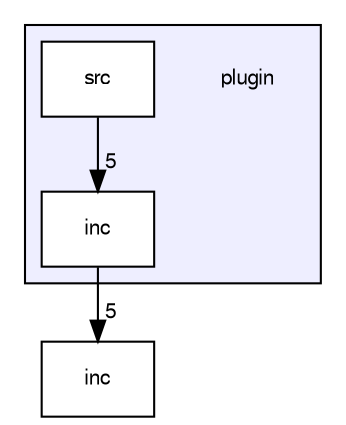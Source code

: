 digraph "plugin" {
  compound=true
  node [ fontsize="10", fontname="FreeSans"];
  edge [ labelfontsize="10", labelfontname="FreeSans"];
  subgraph clusterdir_b4c3aec6cd8f28418150dce663061cfa {
    graph [ bgcolor="#eeeeff", pencolor="black", label="" URL="dir_b4c3aec6cd8f28418150dce663061cfa.html"];
    dir_b4c3aec6cd8f28418150dce663061cfa [shape=plaintext label="plugin"];
    dir_b58d0ee721b2087e51cb0bcc78a10465 [shape=box label="inc" color="black" fillcolor="white" style="filled" URL="dir_b58d0ee721b2087e51cb0bcc78a10465.html"];
    dir_e5c39bd51a803044aa486678acd3aea1 [shape=box label="src" color="black" fillcolor="white" style="filled" URL="dir_e5c39bd51a803044aa486678acd3aea1.html"];
  }
  dir_bfccd401955b95cf8c75461437045ac0 [shape=box label="inc" URL="dir_bfccd401955b95cf8c75461437045ac0.html"];
  dir_e5c39bd51a803044aa486678acd3aea1->dir_b58d0ee721b2087e51cb0bcc78a10465 [headlabel="5", labeldistance=1.5 headhref="dir_000003_000004.html"];
  dir_b58d0ee721b2087e51cb0bcc78a10465->dir_bfccd401955b95cf8c75461437045ac0 [headlabel="5", labeldistance=1.5 headhref="dir_000004_000001.html"];
}
